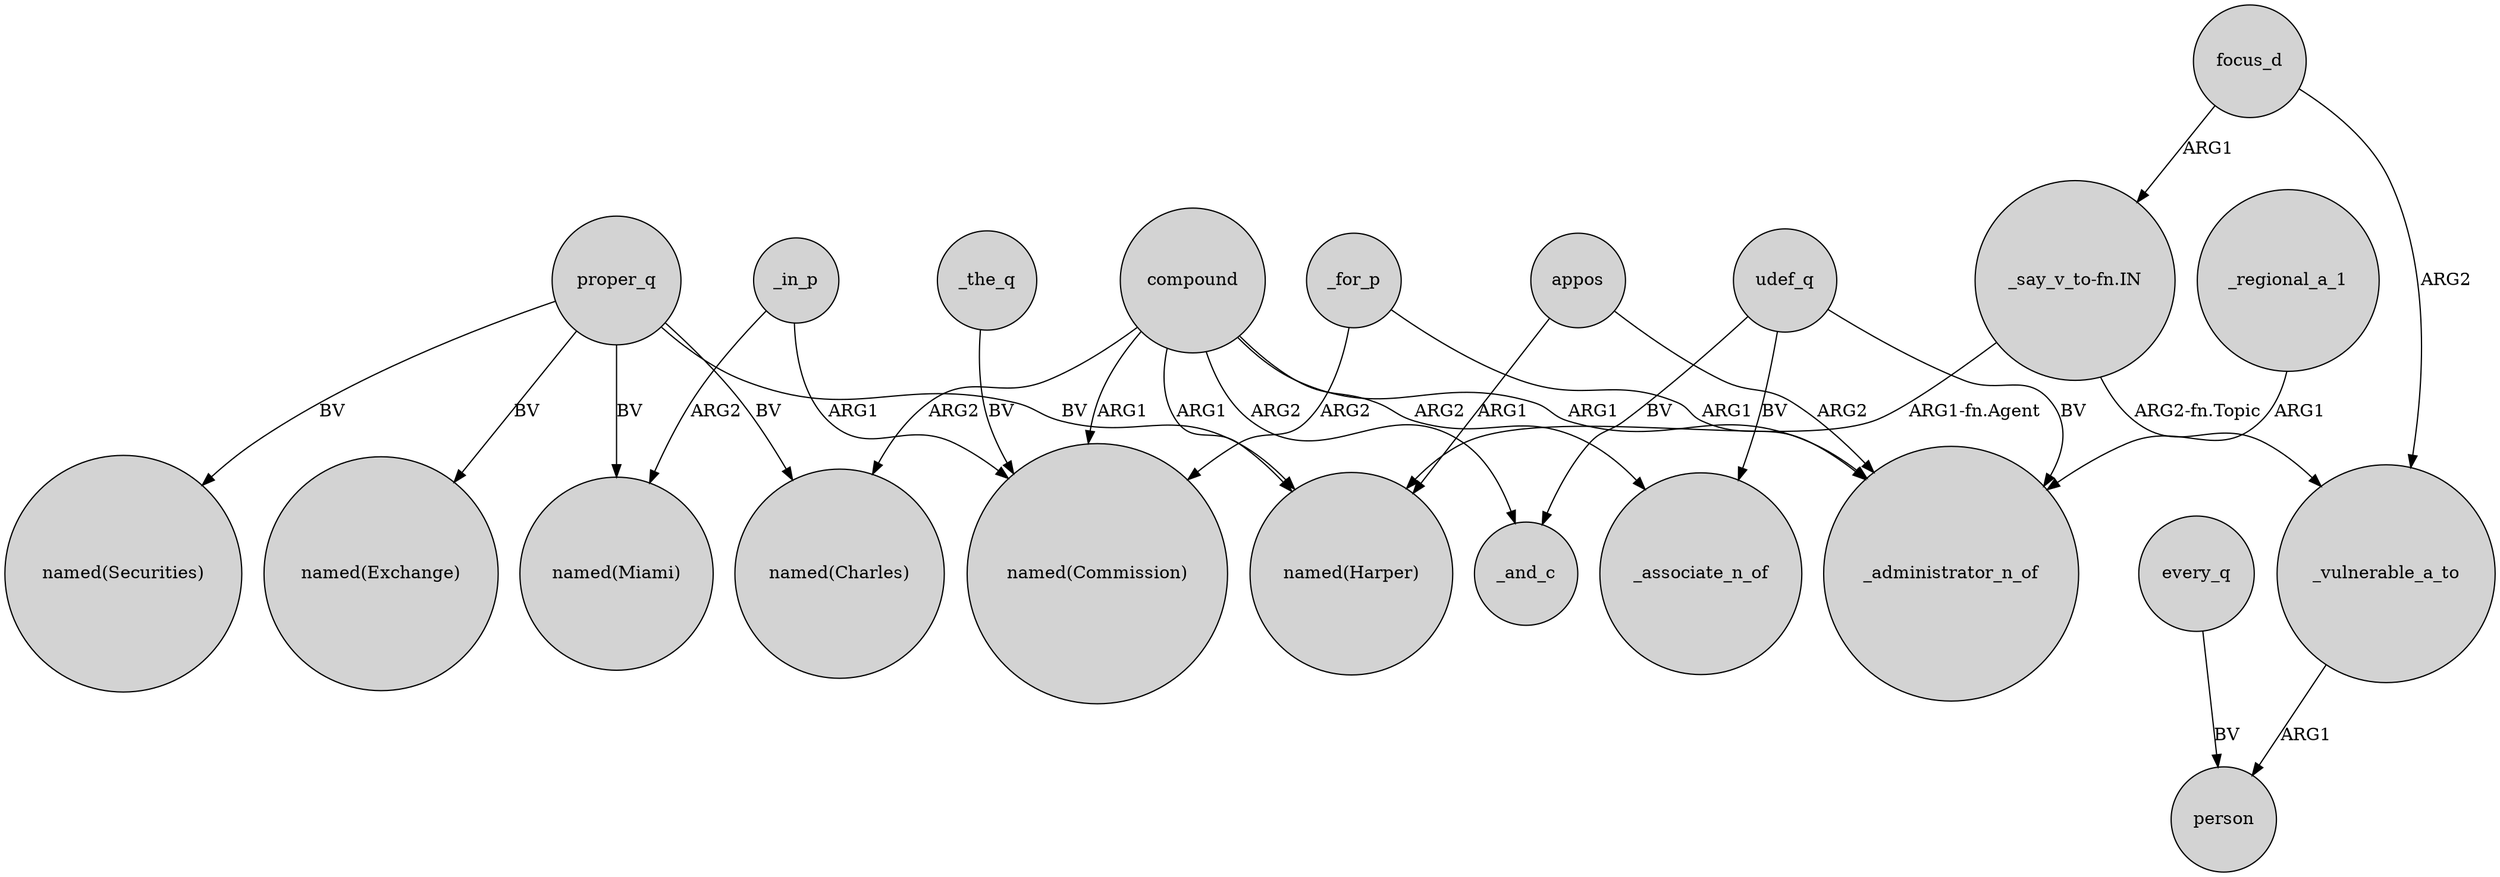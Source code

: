 digraph {
	node [shape=circle style=filled]
	_for_p -> "named(Commission)" [label=ARG2]
	_in_p -> "named(Commission)" [label=ARG1]
	compound -> "named(Commission)" [label=ARG1]
	_vulnerable_a_to -> person [label=ARG1]
	appos -> "named(Harper)" [label=ARG1]
	_for_p -> _administrator_n_of [label=ARG1]
	focus_d -> _vulnerable_a_to [label=ARG2]
	every_q -> person [label=BV]
	proper_q -> "named(Exchange)" [label=BV]
	compound -> _administrator_n_of [label=ARG1]
	proper_q -> "named(Harper)" [label=BV]
	proper_q -> "named(Miami)" [label=BV]
	udef_q -> _associate_n_of [label=BV]
	compound -> _and_c [label=ARG2]
	"_say_v_to-fn.IN" -> _vulnerable_a_to [label="ARG2-fn.Topic"]
	"_say_v_to-fn.IN" -> "named(Harper)" [label="ARG1-fn.Agent"]
	proper_q -> "named(Securities)" [label=BV]
	proper_q -> "named(Charles)" [label=BV]
	compound -> "named(Harper)" [label=ARG1]
	appos -> _administrator_n_of [label=ARG2]
	compound -> "named(Charles)" [label=ARG2]
	udef_q -> _administrator_n_of [label=BV]
	compound -> _associate_n_of [label=ARG2]
	udef_q -> _and_c [label=BV]
	_in_p -> "named(Miami)" [label=ARG2]
	_regional_a_1 -> _administrator_n_of [label=ARG1]
	_the_q -> "named(Commission)" [label=BV]
	focus_d -> "_say_v_to-fn.IN" [label=ARG1]
}
